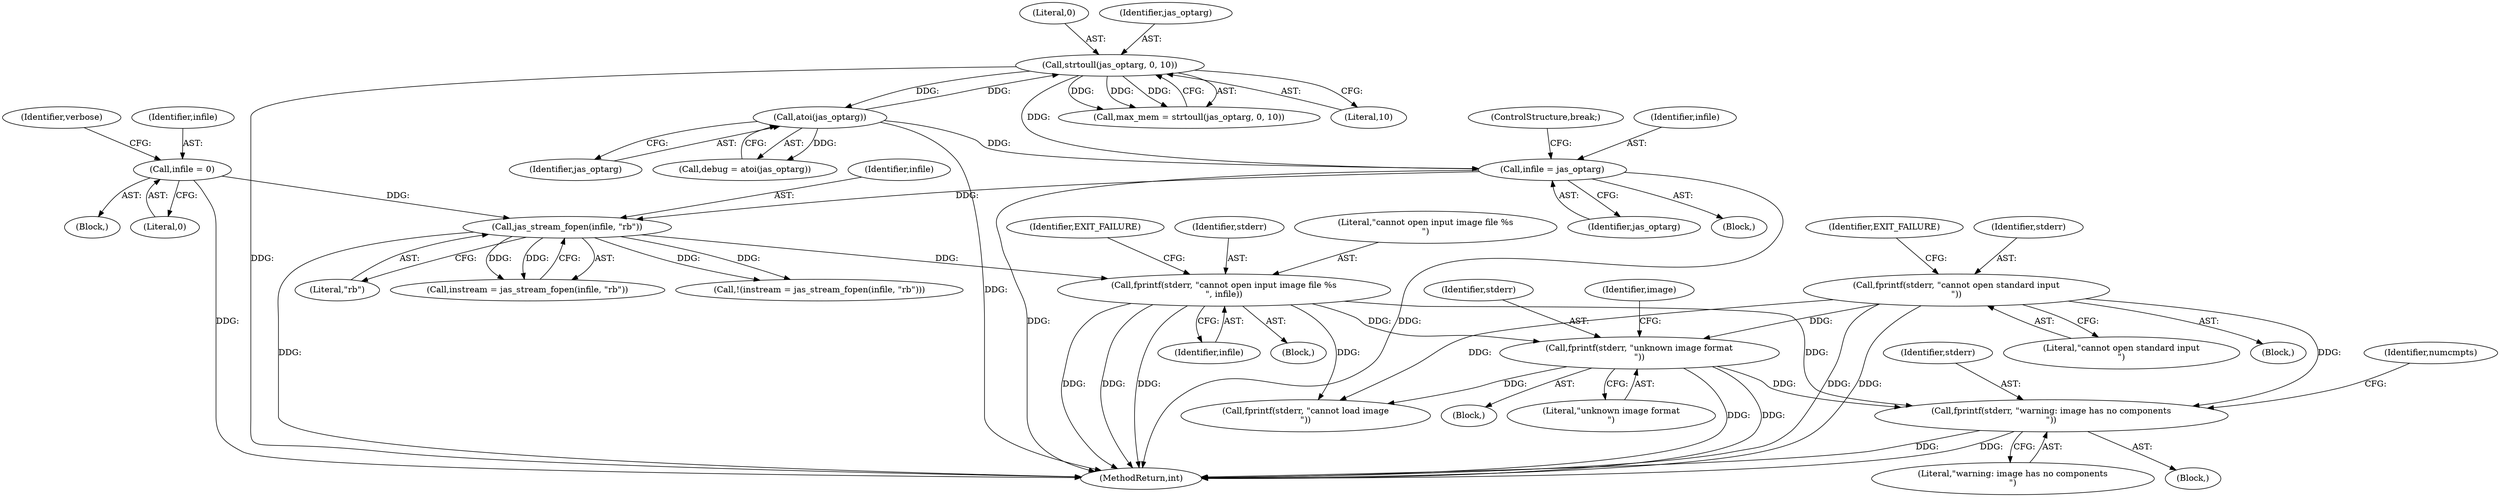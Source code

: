 digraph "0_jasper_d42b2388f7f8e0332c846675133acea151fc557a@API" {
"1000264" [label="(Call,fprintf(stderr, \"warning: image has no components\n\"))"];
"1000236" [label="(Call,fprintf(stderr, \"unknown image format\n\"))"];
"1000207" [label="(Call,fprintf(stderr, \"cannot open input image file %s\n\", infile))"];
"1000203" [label="(Call,jas_stream_fopen(infile, \"rb\"))"];
"1000132" [label="(Call,infile = 0)"];
"1000176" [label="(Call,infile = jas_optarg)"];
"1000183" [label="(Call,strtoull(jas_optarg, 0, 10))"];
"1000172" [label="(Call,atoi(jas_optarg))"];
"1000223" [label="(Call,fprintf(stderr, \"cannot open standard input\n\"))"];
"1000205" [label="(Literal,\"rb\")"];
"1000268" [label="(Identifier,numcmpts)"];
"1000201" [label="(Call,instream = jas_stream_fopen(infile, \"rb\"))"];
"1000227" [label="(Identifier,EXIT_FAILURE)"];
"1000185" [label="(Literal,0)"];
"1000208" [label="(Identifier,stderr)"];
"1000176" [label="(Call,infile = jas_optarg)"];
"1000203" [label="(Call,jas_stream_fopen(infile, \"rb\"))"];
"1000109" [label="(Block,)"];
"1000236" [label="(Call,fprintf(stderr, \"unknown image format\n\"))"];
"1000320" [label="(MethodReturn,int)"];
"1000179" [label="(ControlStructure,break;)"];
"1000224" [label="(Identifier,stderr)"];
"1000170" [label="(Call,debug = atoi(jas_optarg))"];
"1000206" [label="(Block,)"];
"1000237" [label="(Identifier,stderr)"];
"1000225" [label="(Literal,\"cannot open standard input\n\")"];
"1000209" [label="(Literal,\"cannot open input image file %s\n\")"];
"1000265" [label="(Identifier,stderr)"];
"1000200" [label="(Call,!(instream = jas_stream_fopen(infile, \"rb\")))"];
"1000235" [label="(Block,)"];
"1000178" [label="(Identifier,jas_optarg)"];
"1000181" [label="(Call,max_mem = strtoull(jas_optarg, 0, 10))"];
"1000186" [label="(Literal,10)"];
"1000177" [label="(Identifier,infile)"];
"1000242" [label="(Identifier,image)"];
"1000204" [label="(Identifier,infile)"];
"1000250" [label="(Call,fprintf(stderr, \"cannot load image\n\"))"];
"1000264" [label="(Call,fprintf(stderr, \"warning: image has no components\n\"))"];
"1000173" [label="(Identifier,jas_optarg)"];
"1000238" [label="(Literal,\"unknown image format\n\")"];
"1000132" [label="(Call,infile = 0)"];
"1000212" [label="(Identifier,EXIT_FAILURE)"];
"1000207" [label="(Call,fprintf(stderr, \"cannot open input image file %s\n\", infile))"];
"1000222" [label="(Block,)"];
"1000156" [label="(Block,)"];
"1000266" [label="(Literal,\"warning: image has no components\n\")"];
"1000263" [label="(Block,)"];
"1000133" [label="(Identifier,infile)"];
"1000184" [label="(Identifier,jas_optarg)"];
"1000223" [label="(Call,fprintf(stderr, \"cannot open standard input\n\"))"];
"1000210" [label="(Identifier,infile)"];
"1000136" [label="(Identifier,verbose)"];
"1000183" [label="(Call,strtoull(jas_optarg, 0, 10))"];
"1000134" [label="(Literal,0)"];
"1000172" [label="(Call,atoi(jas_optarg))"];
"1000264" -> "1000263"  [label="AST: "];
"1000264" -> "1000266"  [label="CFG: "];
"1000265" -> "1000264"  [label="AST: "];
"1000266" -> "1000264"  [label="AST: "];
"1000268" -> "1000264"  [label="CFG: "];
"1000264" -> "1000320"  [label="DDG: "];
"1000264" -> "1000320"  [label="DDG: "];
"1000236" -> "1000264"  [label="DDG: "];
"1000207" -> "1000264"  [label="DDG: "];
"1000223" -> "1000264"  [label="DDG: "];
"1000236" -> "1000235"  [label="AST: "];
"1000236" -> "1000238"  [label="CFG: "];
"1000237" -> "1000236"  [label="AST: "];
"1000238" -> "1000236"  [label="AST: "];
"1000242" -> "1000236"  [label="CFG: "];
"1000236" -> "1000320"  [label="DDG: "];
"1000236" -> "1000320"  [label="DDG: "];
"1000207" -> "1000236"  [label="DDG: "];
"1000223" -> "1000236"  [label="DDG: "];
"1000236" -> "1000250"  [label="DDG: "];
"1000207" -> "1000206"  [label="AST: "];
"1000207" -> "1000210"  [label="CFG: "];
"1000208" -> "1000207"  [label="AST: "];
"1000209" -> "1000207"  [label="AST: "];
"1000210" -> "1000207"  [label="AST: "];
"1000212" -> "1000207"  [label="CFG: "];
"1000207" -> "1000320"  [label="DDG: "];
"1000207" -> "1000320"  [label="DDG: "];
"1000207" -> "1000320"  [label="DDG: "];
"1000203" -> "1000207"  [label="DDG: "];
"1000207" -> "1000250"  [label="DDG: "];
"1000203" -> "1000201"  [label="AST: "];
"1000203" -> "1000205"  [label="CFG: "];
"1000204" -> "1000203"  [label="AST: "];
"1000205" -> "1000203"  [label="AST: "];
"1000201" -> "1000203"  [label="CFG: "];
"1000203" -> "1000320"  [label="DDG: "];
"1000203" -> "1000200"  [label="DDG: "];
"1000203" -> "1000200"  [label="DDG: "];
"1000203" -> "1000201"  [label="DDG: "];
"1000203" -> "1000201"  [label="DDG: "];
"1000132" -> "1000203"  [label="DDG: "];
"1000176" -> "1000203"  [label="DDG: "];
"1000132" -> "1000109"  [label="AST: "];
"1000132" -> "1000134"  [label="CFG: "];
"1000133" -> "1000132"  [label="AST: "];
"1000134" -> "1000132"  [label="AST: "];
"1000136" -> "1000132"  [label="CFG: "];
"1000132" -> "1000320"  [label="DDG: "];
"1000176" -> "1000156"  [label="AST: "];
"1000176" -> "1000178"  [label="CFG: "];
"1000177" -> "1000176"  [label="AST: "];
"1000178" -> "1000176"  [label="AST: "];
"1000179" -> "1000176"  [label="CFG: "];
"1000176" -> "1000320"  [label="DDG: "];
"1000176" -> "1000320"  [label="DDG: "];
"1000183" -> "1000176"  [label="DDG: "];
"1000172" -> "1000176"  [label="DDG: "];
"1000183" -> "1000181"  [label="AST: "];
"1000183" -> "1000186"  [label="CFG: "];
"1000184" -> "1000183"  [label="AST: "];
"1000185" -> "1000183"  [label="AST: "];
"1000186" -> "1000183"  [label="AST: "];
"1000181" -> "1000183"  [label="CFG: "];
"1000183" -> "1000320"  [label="DDG: "];
"1000183" -> "1000172"  [label="DDG: "];
"1000183" -> "1000181"  [label="DDG: "];
"1000183" -> "1000181"  [label="DDG: "];
"1000183" -> "1000181"  [label="DDG: "];
"1000172" -> "1000183"  [label="DDG: "];
"1000172" -> "1000170"  [label="AST: "];
"1000172" -> "1000173"  [label="CFG: "];
"1000173" -> "1000172"  [label="AST: "];
"1000170" -> "1000172"  [label="CFG: "];
"1000172" -> "1000320"  [label="DDG: "];
"1000172" -> "1000170"  [label="DDG: "];
"1000223" -> "1000222"  [label="AST: "];
"1000223" -> "1000225"  [label="CFG: "];
"1000224" -> "1000223"  [label="AST: "];
"1000225" -> "1000223"  [label="AST: "];
"1000227" -> "1000223"  [label="CFG: "];
"1000223" -> "1000320"  [label="DDG: "];
"1000223" -> "1000320"  [label="DDG: "];
"1000223" -> "1000250"  [label="DDG: "];
}

